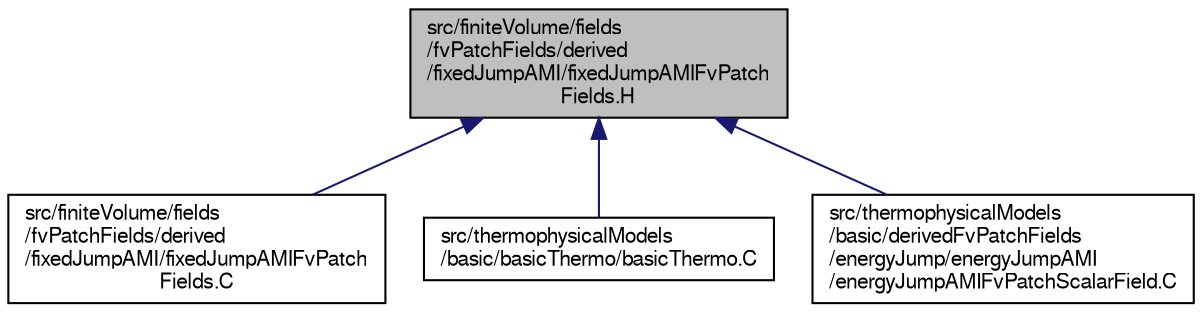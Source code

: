 digraph "src/finiteVolume/fields/fvPatchFields/derived/fixedJumpAMI/fixedJumpAMIFvPatchFields.H"
{
  bgcolor="transparent";
  edge [fontname="FreeSans",fontsize="10",labelfontname="FreeSans",labelfontsize="10"];
  node [fontname="FreeSans",fontsize="10",shape=record];
  Node1 [label="src/finiteVolume/fields\l/fvPatchFields/derived\l/fixedJumpAMI/fixedJumpAMIFvPatch\lFields.H",height=0.2,width=0.4,color="black", fillcolor="grey75", style="filled" fontcolor="black"];
  Node1 -> Node2 [dir="back",color="midnightblue",fontsize="10",style="solid",fontname="FreeSans"];
  Node2 [label="src/finiteVolume/fields\l/fvPatchFields/derived\l/fixedJumpAMI/fixedJumpAMIFvPatch\lFields.C",height=0.2,width=0.4,color="black",URL="$a04894.html"];
  Node1 -> Node3 [dir="back",color="midnightblue",fontsize="10",style="solid",fontname="FreeSans"];
  Node3 [label="src/thermophysicalModels\l/basic/basicThermo/basicThermo.C",height=0.2,width=0.4,color="black",URL="$a09446.html"];
  Node1 -> Node4 [dir="back",color="midnightblue",fontsize="10",style="solid",fontname="FreeSans"];
  Node4 [label="src/thermophysicalModels\l/basic/derivedFvPatchFields\l/energyJump/energyJumpAMI\l/energyJumpAMIFvPatchScalarField.C",height=0.2,width=0.4,color="black",URL="$a09452.html"];
}
